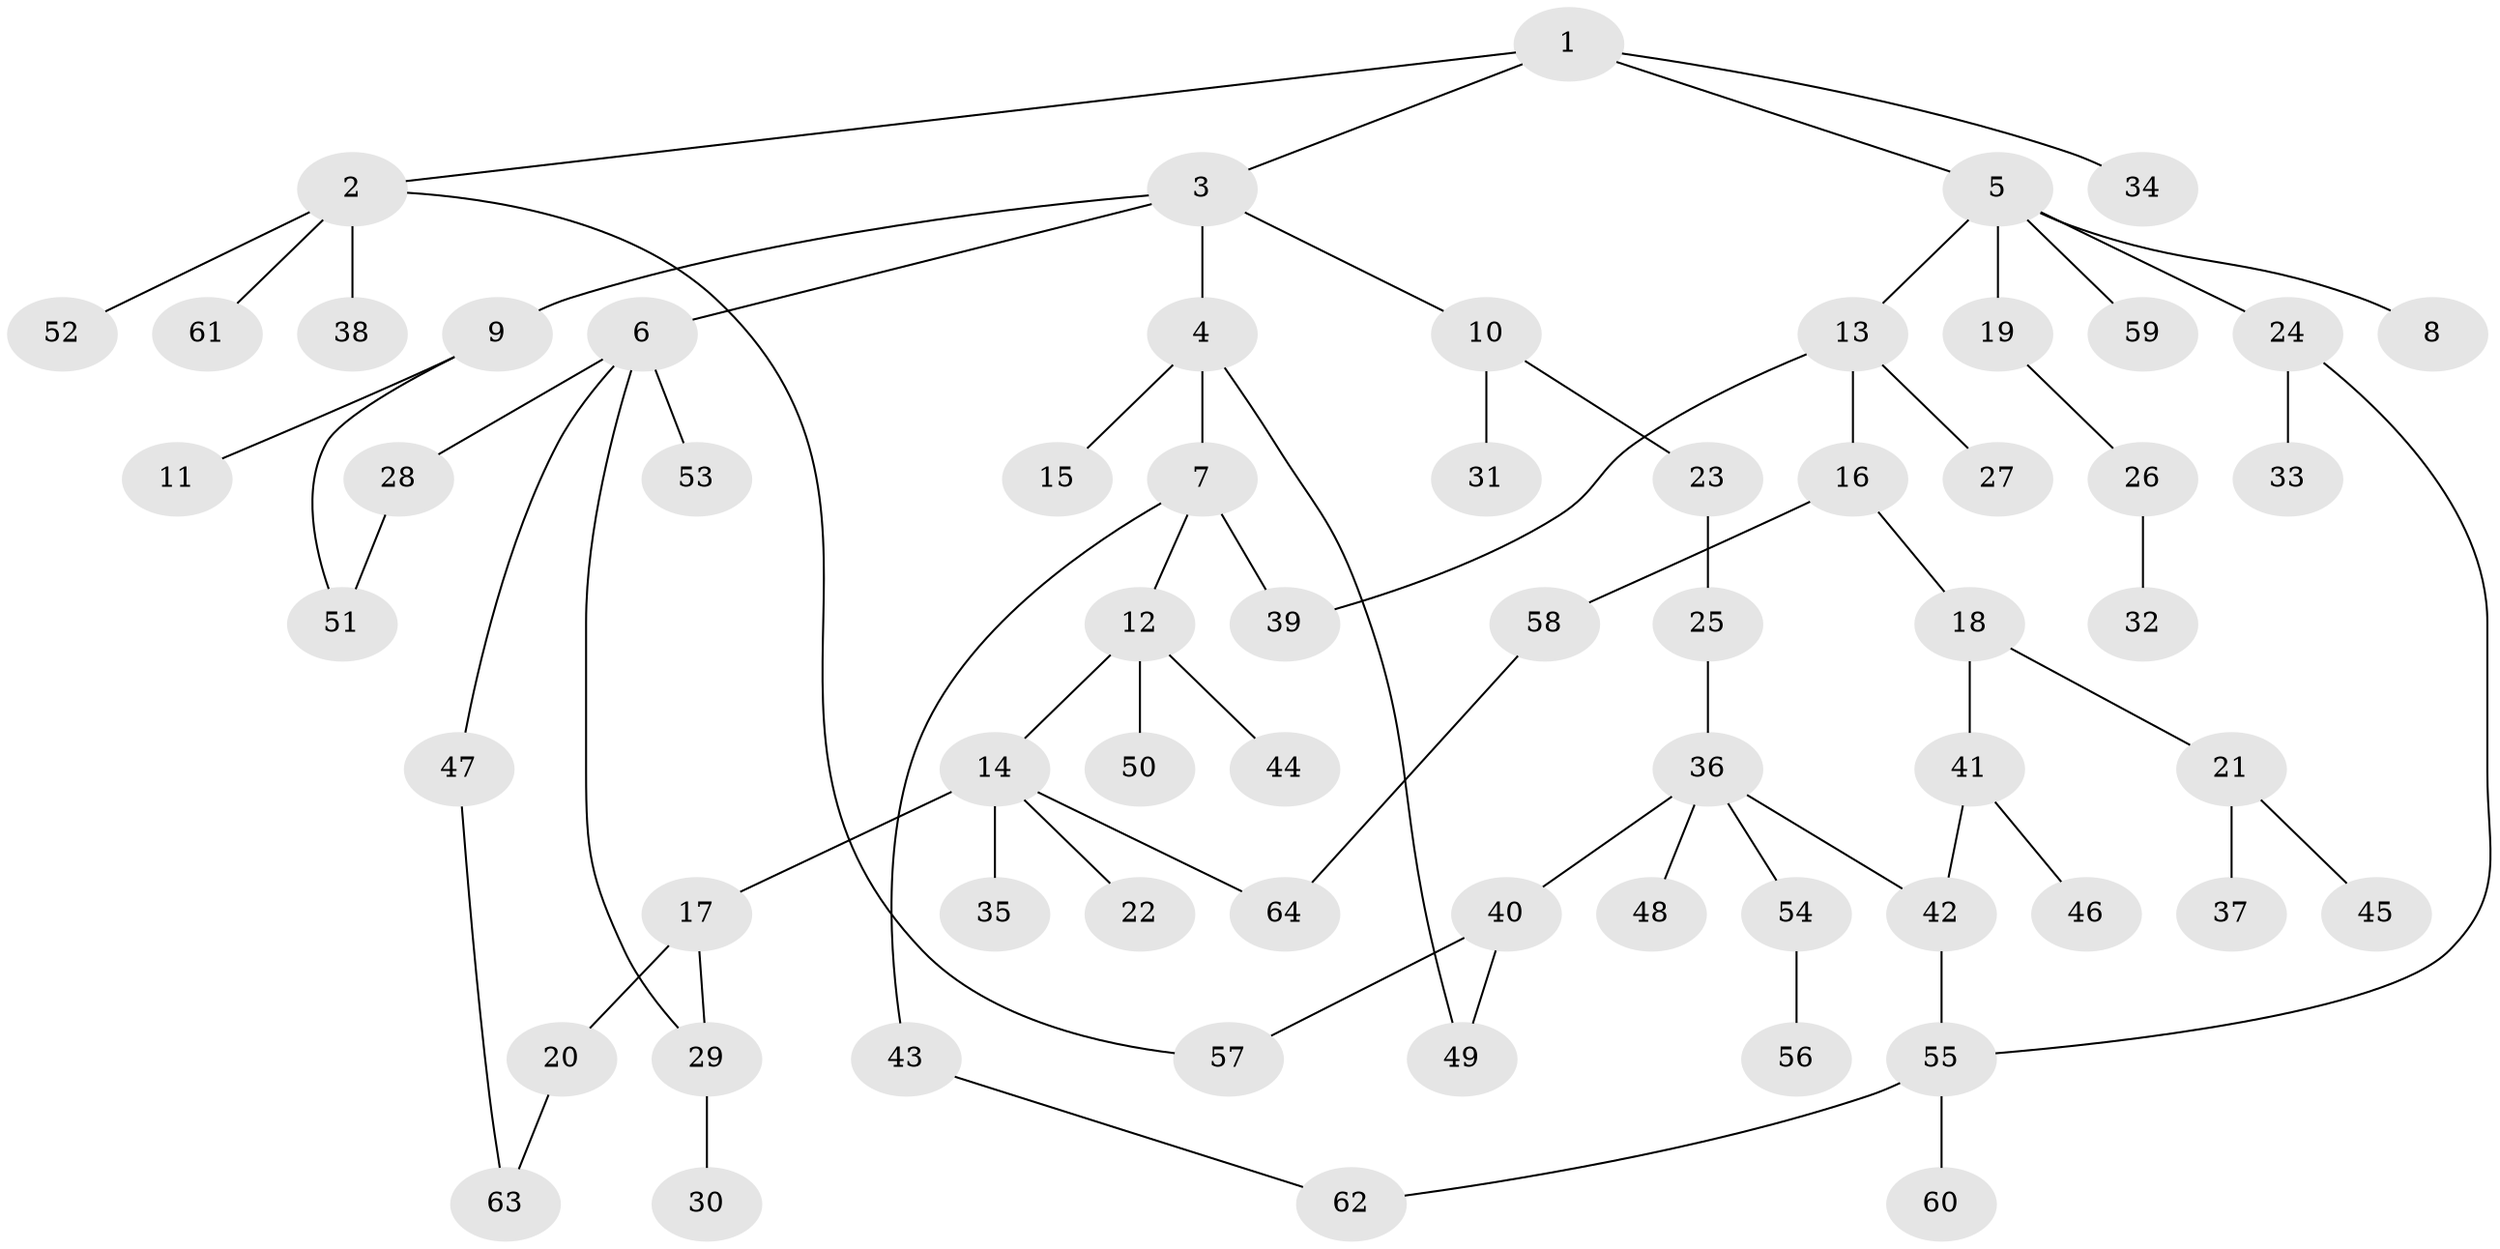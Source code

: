 // coarse degree distribution, {17: 0.04, 5: 0.08, 1: 0.52, 2: 0.24, 4: 0.04, 3: 0.08}
// Generated by graph-tools (version 1.1) at 2025/16/03/04/25 18:16:55]
// undirected, 64 vertices, 73 edges
graph export_dot {
graph [start="1"]
  node [color=gray90,style=filled];
  1;
  2;
  3;
  4;
  5;
  6;
  7;
  8;
  9;
  10;
  11;
  12;
  13;
  14;
  15;
  16;
  17;
  18;
  19;
  20;
  21;
  22;
  23;
  24;
  25;
  26;
  27;
  28;
  29;
  30;
  31;
  32;
  33;
  34;
  35;
  36;
  37;
  38;
  39;
  40;
  41;
  42;
  43;
  44;
  45;
  46;
  47;
  48;
  49;
  50;
  51;
  52;
  53;
  54;
  55;
  56;
  57;
  58;
  59;
  60;
  61;
  62;
  63;
  64;
  1 -- 2;
  1 -- 3;
  1 -- 5;
  1 -- 34;
  2 -- 38;
  2 -- 52;
  2 -- 57;
  2 -- 61;
  3 -- 4;
  3 -- 6;
  3 -- 9;
  3 -- 10;
  4 -- 7;
  4 -- 15;
  4 -- 49;
  5 -- 8;
  5 -- 13;
  5 -- 19;
  5 -- 24;
  5 -- 59;
  6 -- 28;
  6 -- 29;
  6 -- 47;
  6 -- 53;
  7 -- 12;
  7 -- 39;
  7 -- 43;
  9 -- 11;
  9 -- 51;
  10 -- 23;
  10 -- 31;
  12 -- 14;
  12 -- 44;
  12 -- 50;
  13 -- 16;
  13 -- 27;
  13 -- 39;
  14 -- 17;
  14 -- 22;
  14 -- 35;
  14 -- 64;
  16 -- 18;
  16 -- 58;
  17 -- 20;
  17 -- 29;
  18 -- 21;
  18 -- 41;
  19 -- 26;
  20 -- 63;
  21 -- 37;
  21 -- 45;
  23 -- 25;
  24 -- 33;
  24 -- 55;
  25 -- 36;
  26 -- 32;
  28 -- 51;
  29 -- 30;
  36 -- 40;
  36 -- 48;
  36 -- 54;
  36 -- 42;
  40 -- 49;
  40 -- 57;
  41 -- 42;
  41 -- 46;
  42 -- 55;
  43 -- 62;
  47 -- 63;
  54 -- 56;
  55 -- 60;
  55 -- 62;
  58 -- 64;
}

